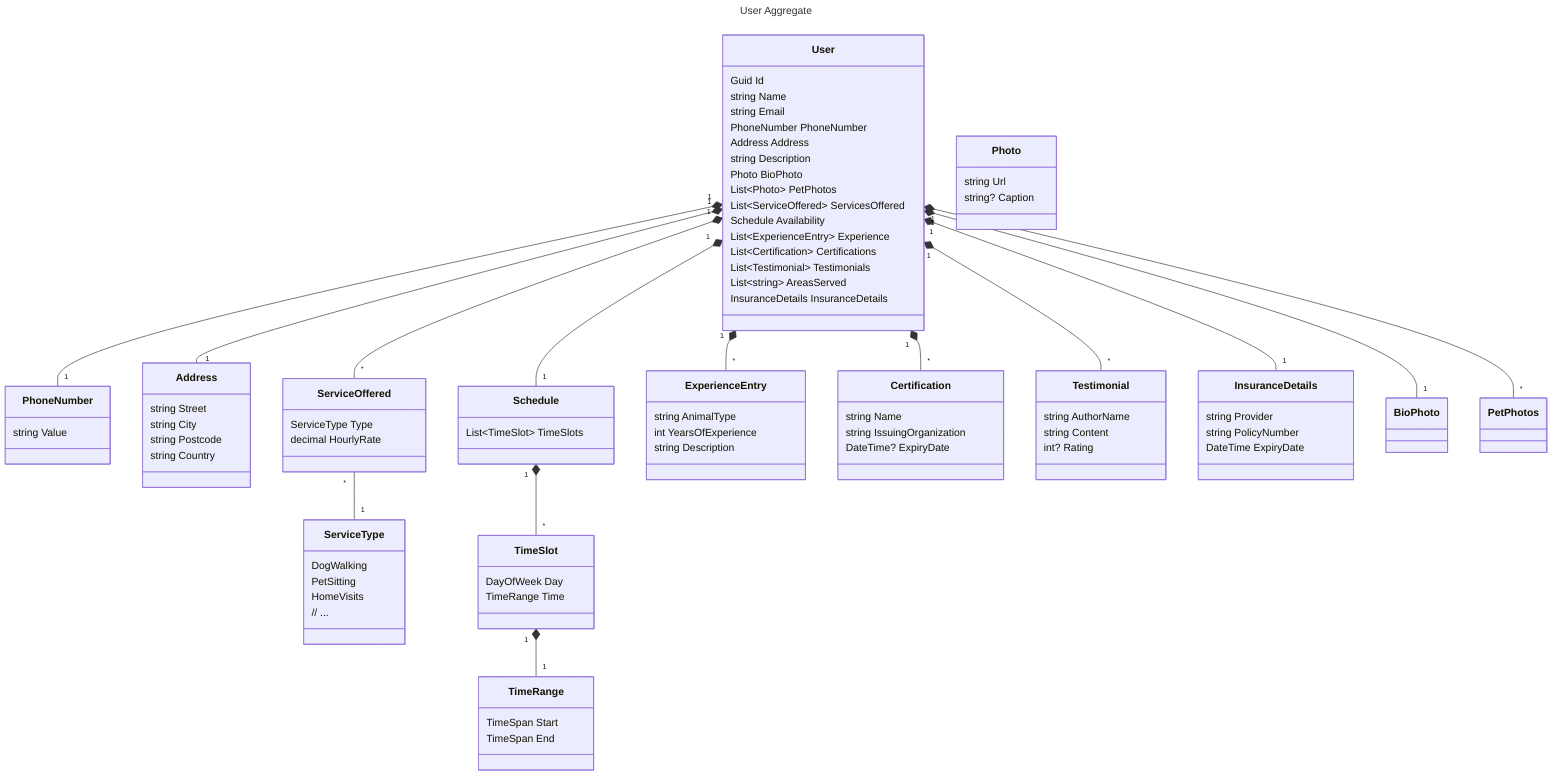 ---
title: User Aggregate
---

classDiagram
    class User {
        Guid Id
        string Name
        string Email
        PhoneNumber PhoneNumber
        Address Address
        string Description
        Photo BioPhoto
        List~Photo~ PetPhotos
        List~ServiceOffered~ ServicesOffered
        Schedule Availability
        List~ExperienceEntry~ Experience
        List~Certification~ Certifications
        List~Testimonial~ Testimonials
        List~string~ AreasServed
        InsuranceDetails InsuranceDetails
    }
    class Photo {
        string Url
        string? Caption
    }
    class PhoneNumber {
        string Value
    }
    class Address {
        string Street
        string City
        string Postcode
        string Country
    }
    class ServiceOffered {
        ServiceType Type
        decimal HourlyRate
    }
    class ServiceType {
        DogWalking
        PetSitting
        HomeVisits
        // ...
    }
    class Schedule {
        List~TimeSlot~ TimeSlots
    }
    class TimeSlot {
        DayOfWeek Day
        TimeRange Time
    }
    class TimeRange{
        TimeSpan Start
        TimeSpan End
    }
    class ExperienceEntry {
        string AnimalType
        int YearsOfExperience
        string Description
    }
    class Certification {
        string Name
        string IssuingOrganization
        DateTime? ExpiryDate
    }
    class Testimonial {
        string AuthorName
        string Content
        int? Rating
    }
    class InsuranceDetails {
        string Provider
        string PolicyNumber
        DateTime ExpiryDate
    }

    User "1" *-- "1" PhoneNumber
    User "1" *-- "1" Address
    User "1" *-- "1" BioPhoto
    User "1" *-- "*" PetPhotos
    User "1" *-- "*" ServiceOffered
    User "1" *-- "1" Schedule
    Schedule "1" *-- "*" TimeSlot
    TimeSlot "1" *-- "1" TimeRange
    User "1" *-- "*" ExperienceEntry
    User "1" *-- "*" Certification
    User "1" *-- "*" Testimonial
    User "1" *-- "1" InsuranceDetails
    ServiceOffered "*" -- "1" ServiceType